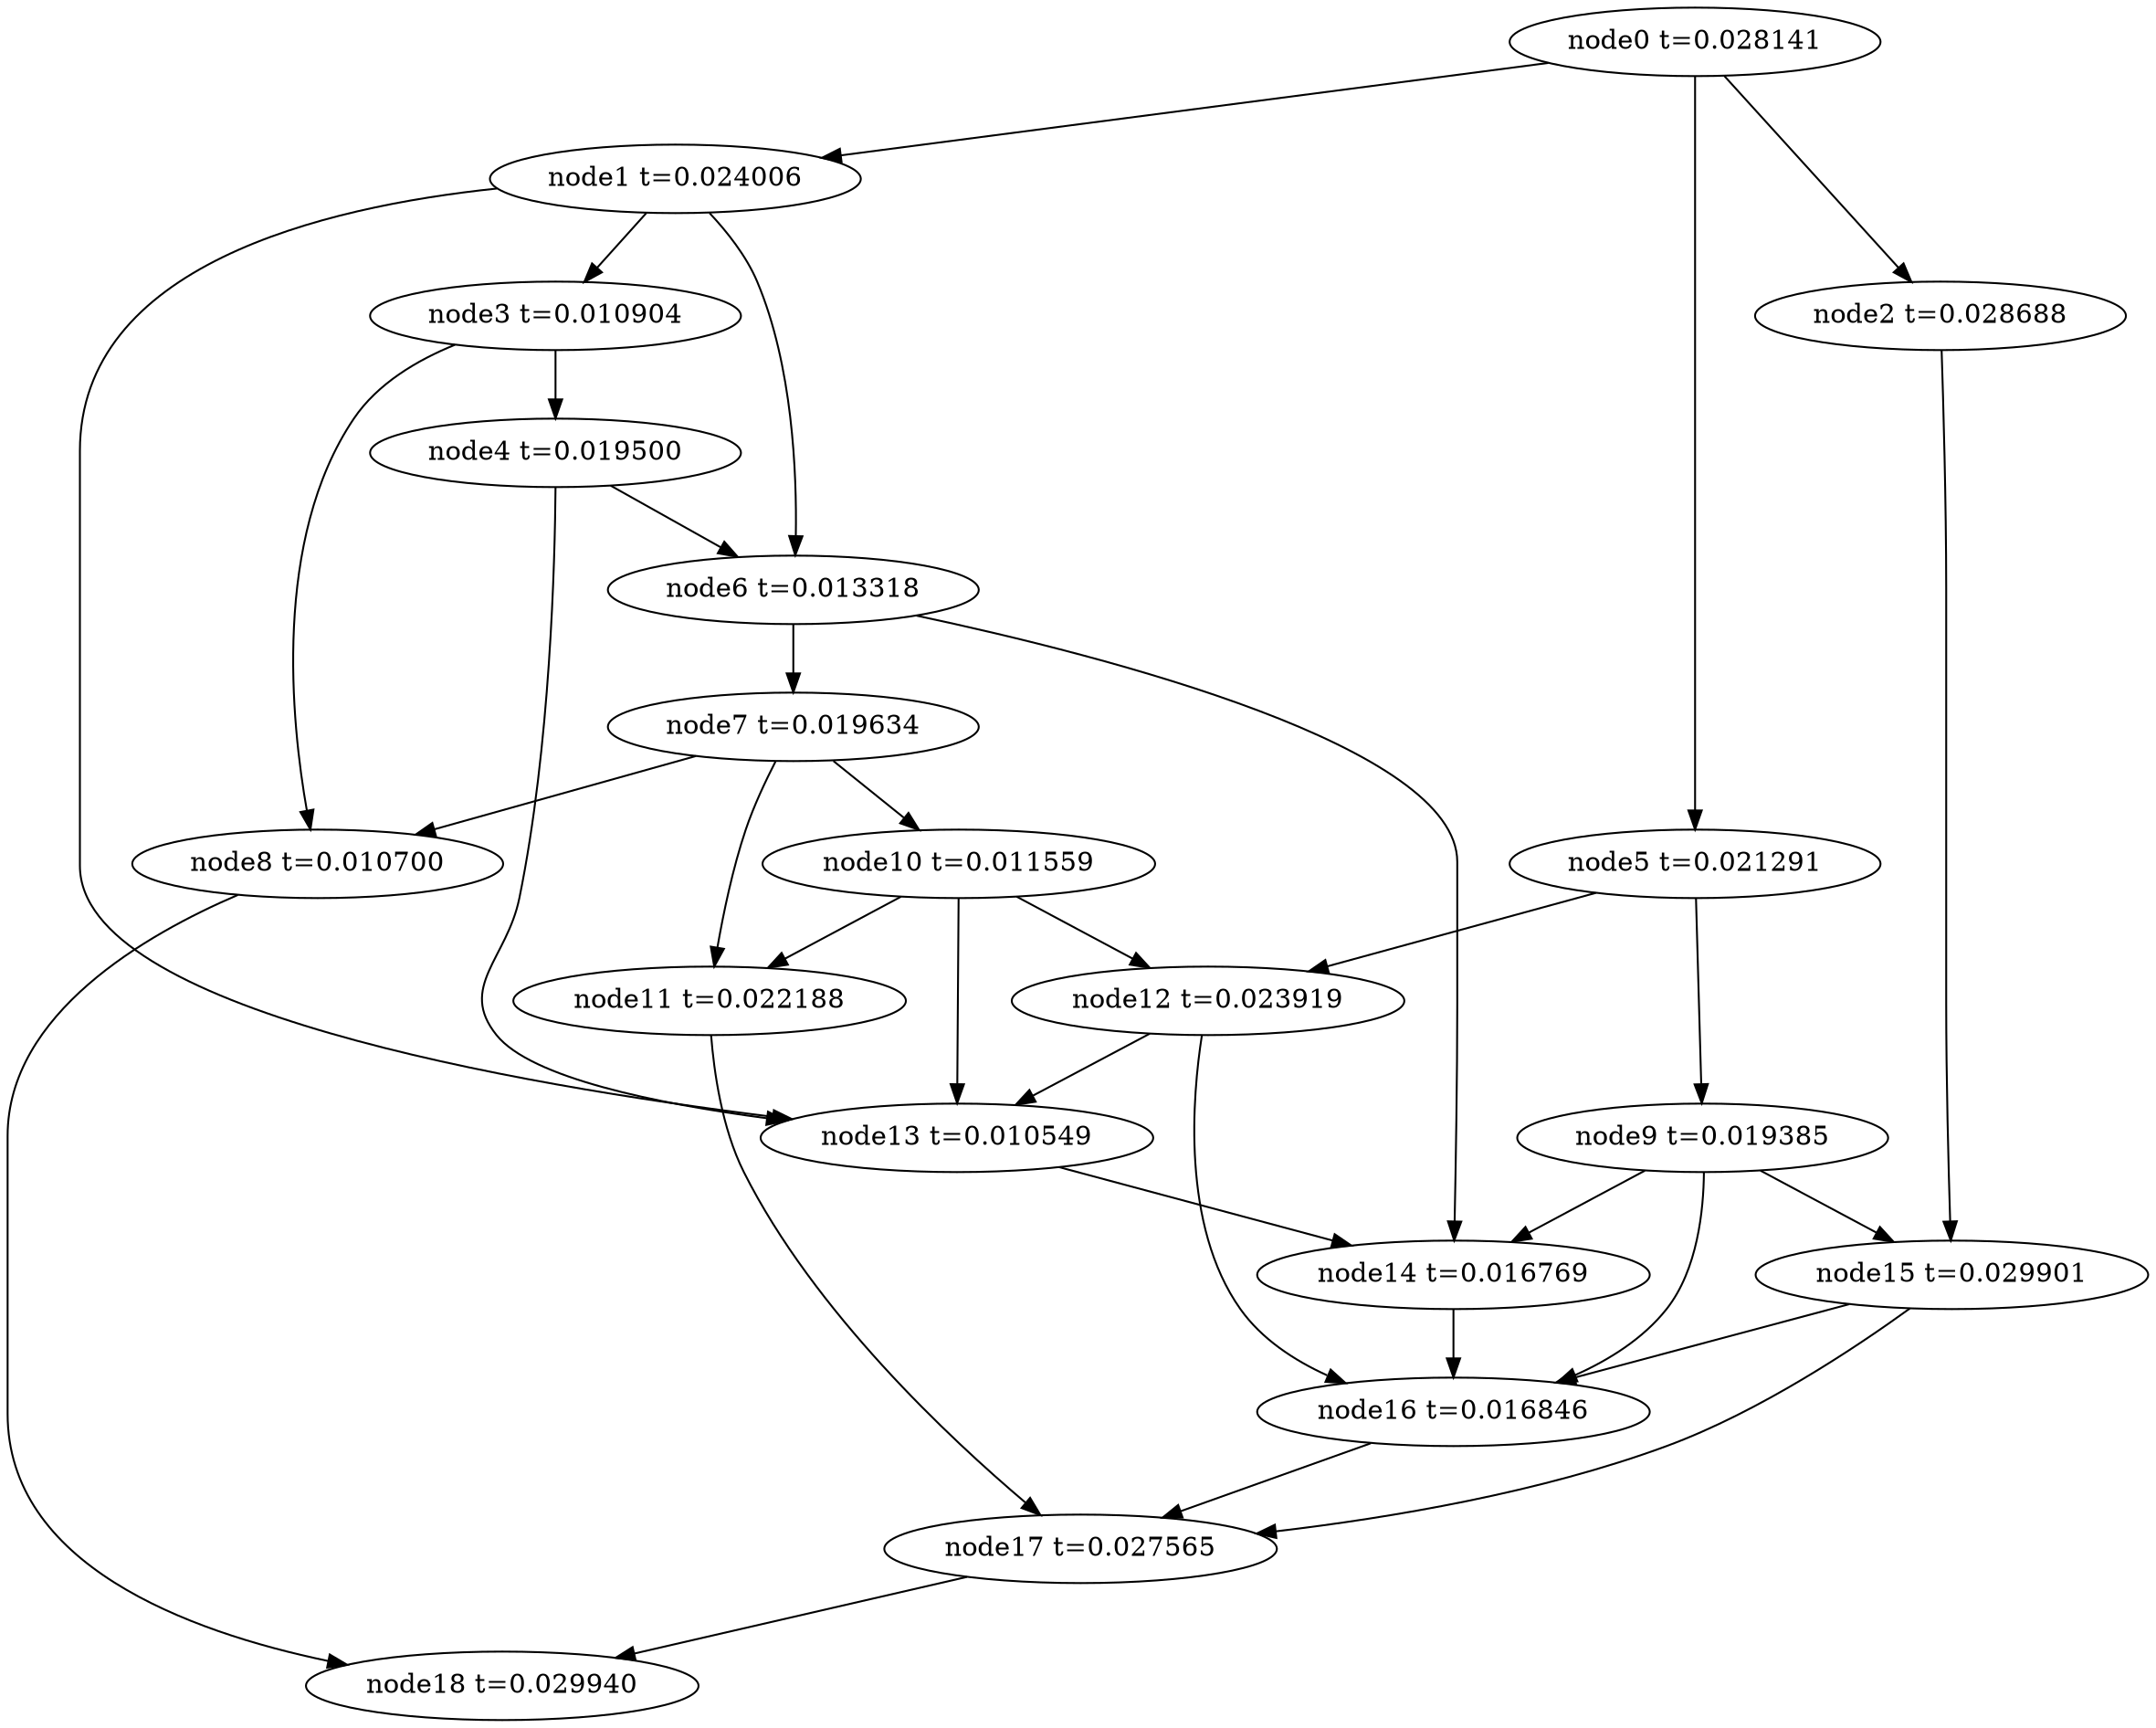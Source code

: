 digraph g{
	node18[label="node18 t=0.029940"]
	node17 -> node18
	node17[label="node17 t=0.027565"];
	node16 -> node17
	node16[label="node16 t=0.016846"];
	node15 -> node17
	node15 -> node16
	node15[label="node15 t=0.029901"];
	node14 -> node16
	node14[label="node14 t=0.016769"];
	node13 -> node14
	node13[label="node13 t=0.010549"];
	node12 -> node16
	node12 -> node13
	node12[label="node12 t=0.023919"];
	node11 -> node17
	node11[label="node11 t=0.022188"];
	node10 -> node13
	node10 -> node12
	node10 -> node11
	node10[label="node10 t=0.011559"];
	node9 -> node16
	node9 -> node15
	node9 -> node14
	node9[label="node9 t=0.019385"];
	node8 -> node18
	node8[label="node8 t=0.010700"];
	node7 -> node11
	node7 -> node10
	node7 -> node8
	node7[label="node7 t=0.019634"];
	node6 -> node14
	node6 -> node7
	node6[label="node6 t=0.013318"];
	node5 -> node12
	node5 -> node9
	node5[label="node5 t=0.021291"];
	node4 -> node13
	node4 -> node6
	node4[label="node4 t=0.019500"];
	node3 -> node8
	node3 -> node4
	node3[label="node3 t=0.010904"];
	node2 -> node15
	node2[label="node2 t=0.028688"];
	node1 -> node13
	node1 -> node6
	node1 -> node3
	node1[label="node1 t=0.024006"];
	node0 -> node5
	node0 -> node2
	node0 -> node1
	node0[label="node0 t=0.028141"];
}
